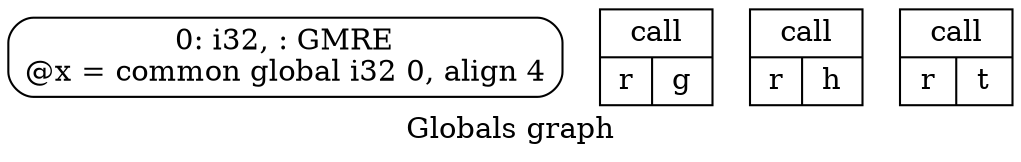 digraph "Globals graph" {
	label="Globals graph";

	Node0x7ff170c15810 [shape=record,shape=Mrecord,label="{0: i32,  : GMRE\n@x = common global i32 0, align 4\n}"];
	Node0x7ff170c16c20[ shape=record, label ="{call|{<s0>r|<s1>g}}"];
	Node0x7ff170c16d20[ shape=record, label ="{call|{<s0>r|<s1>h}}"];
	Node0x7ff170c16ca0[ shape=record, label ="{call|{<s0>r|<s1>t}}"];
}
